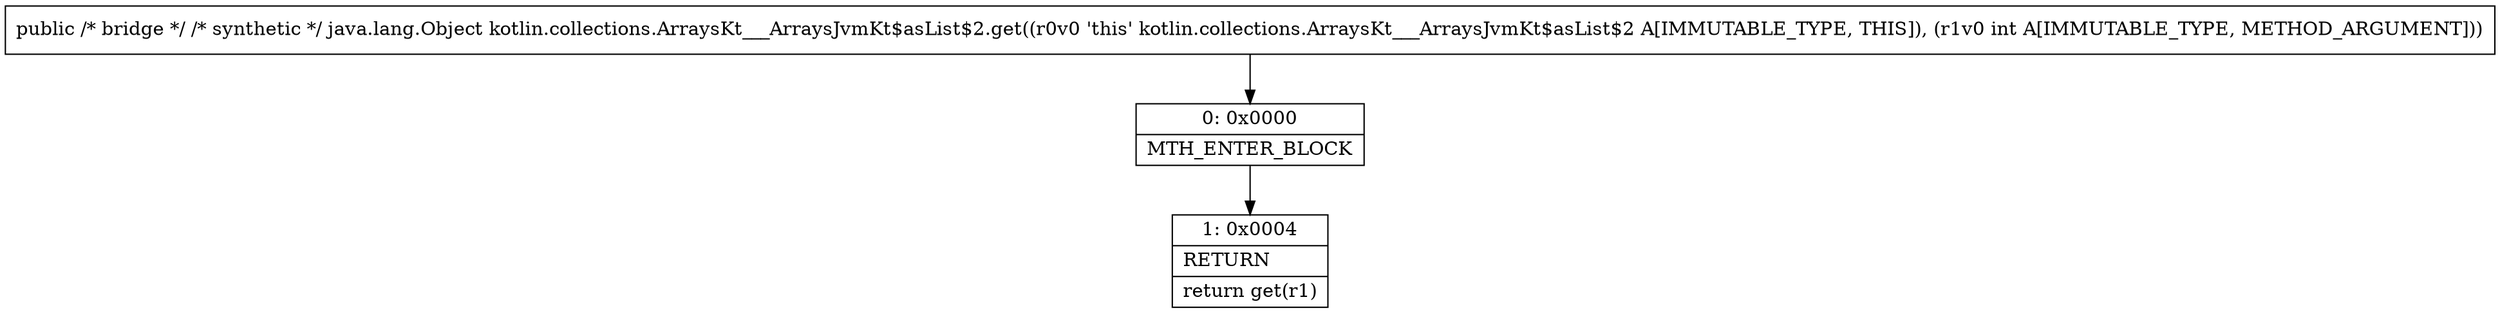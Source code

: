 digraph "CFG forkotlin.collections.ArraysKt___ArraysJvmKt$asList$2.get(I)Ljava\/lang\/Object;" {
Node_0 [shape=record,label="{0\:\ 0x0000|MTH_ENTER_BLOCK\l}"];
Node_1 [shape=record,label="{1\:\ 0x0004|RETURN\l|return get(r1)\l}"];
MethodNode[shape=record,label="{public \/* bridge *\/ \/* synthetic *\/ java.lang.Object kotlin.collections.ArraysKt___ArraysJvmKt$asList$2.get((r0v0 'this' kotlin.collections.ArraysKt___ArraysJvmKt$asList$2 A[IMMUTABLE_TYPE, THIS]), (r1v0 int A[IMMUTABLE_TYPE, METHOD_ARGUMENT])) }"];
MethodNode -> Node_0;
Node_0 -> Node_1;
}

